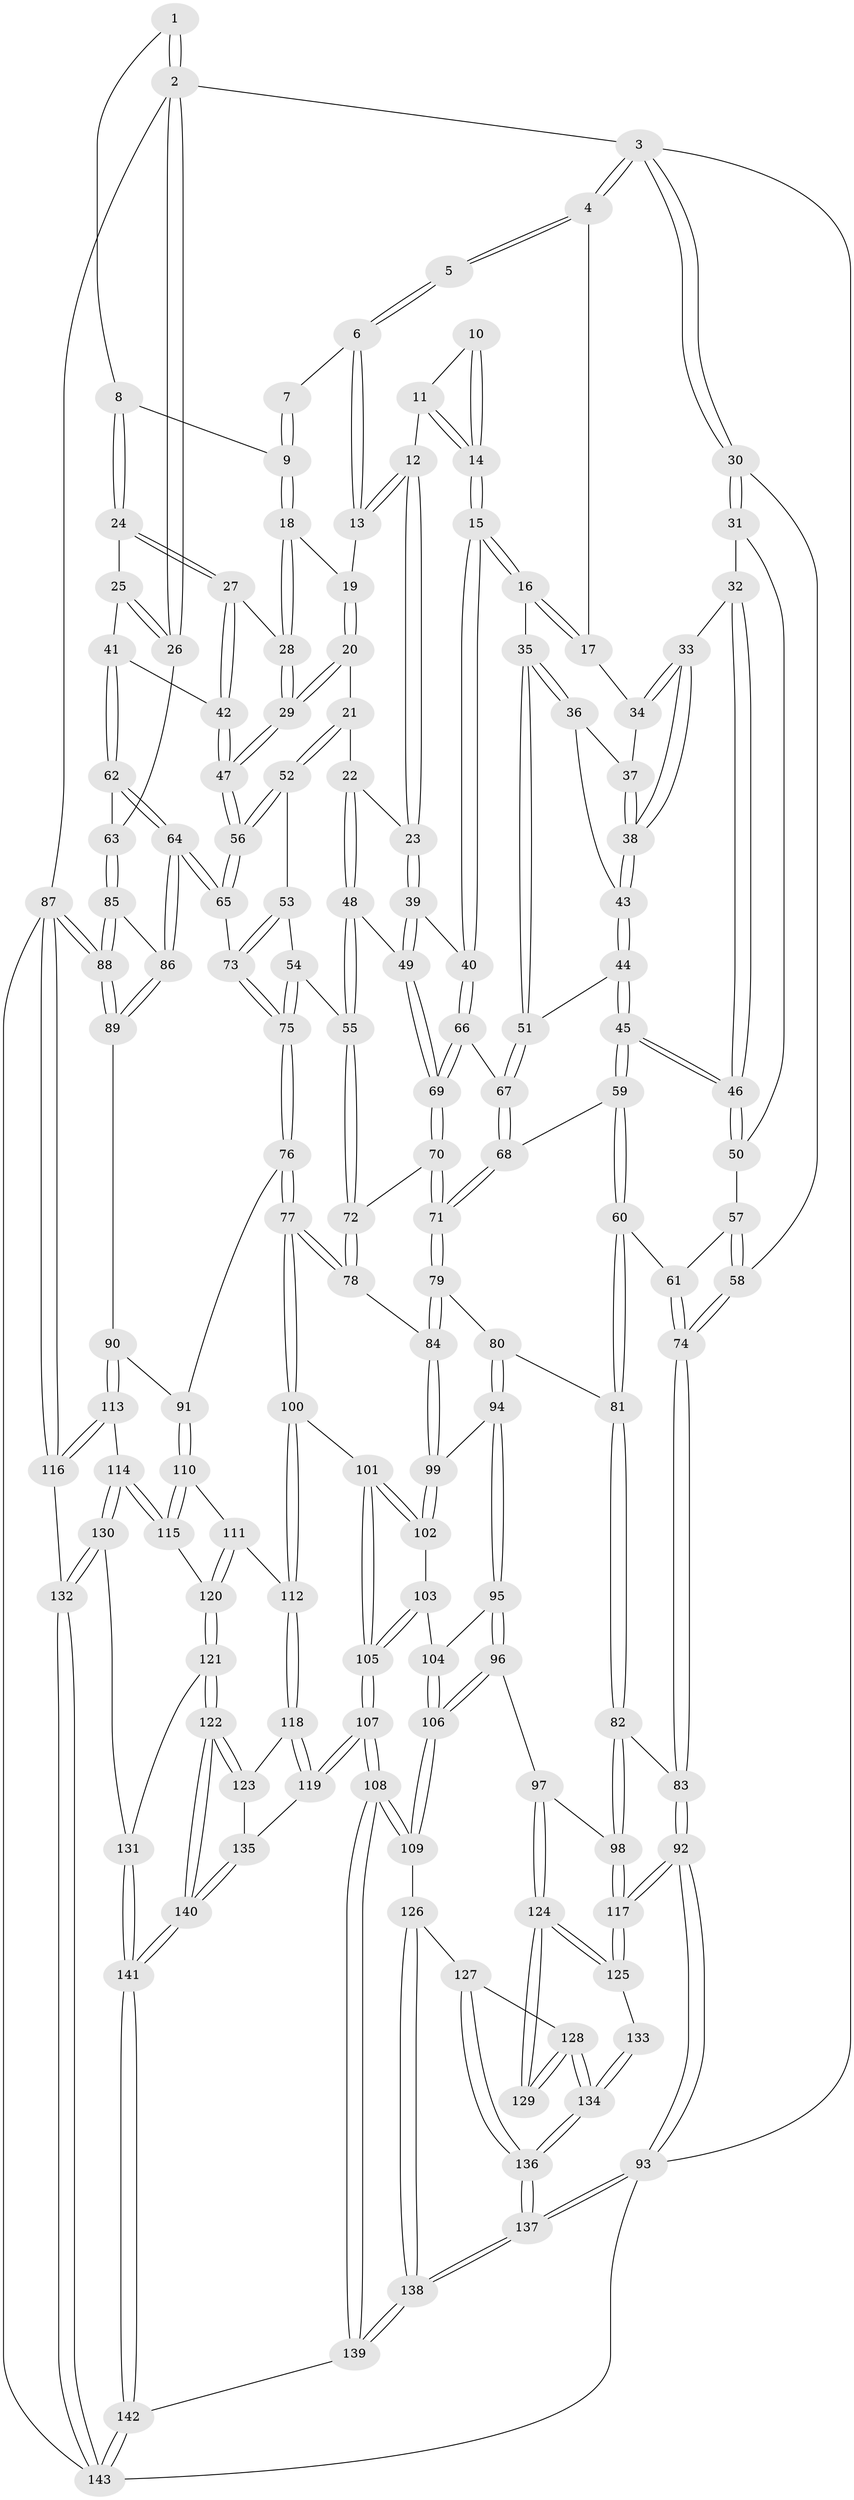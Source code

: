 // Generated by graph-tools (version 1.1) at 2025/16/03/09/25 04:16:48]
// undirected, 143 vertices, 354 edges
graph export_dot {
graph [start="1"]
  node [color=gray90,style=filled];
  1 [pos="+0.884947486224141+0"];
  2 [pos="+1+0"];
  3 [pos="+0+0"];
  4 [pos="+0.29251495973620023+0"];
  5 [pos="+0.48152366357058163+0"];
  6 [pos="+0.613788948127549+0"];
  7 [pos="+0.8457003032544483+0"];
  8 [pos="+0.8933319672469177+0"];
  9 [pos="+0.7763990213244262+0.045861275269056444"];
  10 [pos="+0.49173362311170454+0"];
  11 [pos="+0.5200547980657757+0.08265838223196359"];
  12 [pos="+0.5643037293018534+0.08271343523643689"];
  13 [pos="+0.6376423680389949+0"];
  14 [pos="+0.46253533353515436+0.11199097284553786"];
  15 [pos="+0.3980379960229807+0.15818519115402738"];
  16 [pos="+0.3957110598918377+0.15707858040291792"];
  17 [pos="+0.29118064973034447+0"];
  18 [pos="+0.7723103472731118+0.05257312167779138"];
  19 [pos="+0.651302975363534+0"];
  20 [pos="+0.6871177627897047+0.1324630501357899"];
  21 [pos="+0.6610629293144314+0.1455543392185274"];
  22 [pos="+0.6078460291922189+0.12892978108949565"];
  23 [pos="+0.5873138179273376+0.11372790197041985"];
  24 [pos="+0.9099652130250793+0.0646088390586341"];
  25 [pos="+0.9535043739860506+0.07425090082738797"];
  26 [pos="+1+0.04952647482297844"];
  27 [pos="+0.8796861120197634+0.10209385333540957"];
  28 [pos="+0.775499861088654+0.10502248856336997"];
  29 [pos="+0.7417698956557672+0.13951364472821276"];
  30 [pos="+0+0"];
  31 [pos="+0.019089494415165997+0.08090602306970791"];
  32 [pos="+0.13422474594020126+0.09760381929873024"];
  33 [pos="+0.15717655239613382+0.09063083169741412"];
  34 [pos="+0.20536851651535382+0.04011575844722579"];
  35 [pos="+0.38844207427424865+0.16020186723247165"];
  36 [pos="+0.26343457528569886+0.1462425719150942"];
  37 [pos="+0.23841449893750954+0.1094711390459198"];
  38 [pos="+0.20038577469518157+0.16395553518363337"];
  39 [pos="+0.46747988842024274+0.2266323389659672"];
  40 [pos="+0.40215611636262566+0.16363735378652616"];
  41 [pos="+0.9757032222505191+0.21264798568515794"];
  42 [pos="+0.895659305947584+0.20878501813844091"];
  43 [pos="+0.20626064948881342+0.17639594789229254"];
  44 [pos="+0.19202697701641472+0.2463219068034731"];
  45 [pos="+0.18392167329846545+0.2526960088805665"];
  46 [pos="+0.12477793439553098+0.2021294166787302"];
  47 [pos="+0.8072078151308475+0.2912226354003926"];
  48 [pos="+0.5082866656202031+0.2632903162088475"];
  49 [pos="+0.48161812612713534+0.24481625675826293"];
  50 [pos="+0.08323535665886744+0.19935961457239473"];
  51 [pos="+0.2944422909979059+0.23838932862504353"];
  52 [pos="+0.627078201806811+0.25552637830127756"];
  53 [pos="+0.5715104531488558+0.28647465010718476"];
  54 [pos="+0.5525719812969019+0.2941092426703061"];
  55 [pos="+0.5349209692732851+0.2893166040064107"];
  56 [pos="+0.8040199411132857+0.30375325098997213"];
  57 [pos="+0.06657693550363553+0.21608562023371047"];
  58 [pos="+0+0.2193947697731199"];
  59 [pos="+0.15811166294214174+0.33030684714043085"];
  60 [pos="+0.13666810858320433+0.3492891761372903"];
  61 [pos="+0.06923480272623755+0.31657328831785325"];
  62 [pos="+1+0.24570636069590965"];
  63 [pos="+1+0.24015295690473326"];
  64 [pos="+0.8380591127359959+0.39860458272764304"];
  65 [pos="+0.8173613966806829+0.3834947149691709"];
  66 [pos="+0.3493797430995912+0.3311494583565456"];
  67 [pos="+0.3064620652090605+0.3229610858922099"];
  68 [pos="+0.2683806267166726+0.3560723963053559"];
  69 [pos="+0.3774099530079835+0.35428957222379576"];
  70 [pos="+0.3812991379139947+0.37353337276476006"];
  71 [pos="+0.3078022429216486+0.44798993682776"];
  72 [pos="+0.45766849401924525+0.4147662193246467"];
  73 [pos="+0.7799169482123802+0.39911021248662465"];
  74 [pos="+0+0.27486613507942004"];
  75 [pos="+0.6397372284275052+0.474160896630126"];
  76 [pos="+0.5820822577199369+0.5794338047309858"];
  77 [pos="+0.5417298551269415+0.5916987496945502"];
  78 [pos="+0.4797671161527647+0.5604267865987893"];
  79 [pos="+0.3067116304256071+0.45479084120092605"];
  80 [pos="+0.14383748216917203+0.5008603781581003"];
  81 [pos="+0.12088607470215185+0.4884562370132512"];
  82 [pos="+0.03965367950930671+0.5181473331150241"];
  83 [pos="+0+0.5012867544332799"];
  84 [pos="+0.40288821596165303+0.560445041420455"];
  85 [pos="+1+0.3345992874167136"];
  86 [pos="+0.8440394880570968+0.40683953880904233"];
  87 [pos="+1+0.8496754072032559"];
  88 [pos="+1+0.5619069117429879"];
  89 [pos="+0.8998980908257933+0.50845713990768"];
  90 [pos="+0.826735010625712+0.6358357459258783"];
  91 [pos="+0.6471983862235998+0.6151802575027162"];
  92 [pos="+0+0.7841001386894823"];
  93 [pos="+0+1"];
  94 [pos="+0.2144284284371236+0.6124490838865925"];
  95 [pos="+0.1766636824464556+0.6743624582590412"];
  96 [pos="+0.1318860929539325+0.7363377291007378"];
  97 [pos="+0.1293825778275039+0.7368350402441897"];
  98 [pos="+0.0746535929777288+0.7087077612627026"];
  99 [pos="+0.30583122184060074+0.6291773205619231"];
  100 [pos="+0.5196911415268821+0.6828456058863444"];
  101 [pos="+0.37472926404137974+0.7584153280996138"];
  102 [pos="+0.3059509556814598+0.6301692481936612"];
  103 [pos="+0.2797407083896846+0.7114363642330105"];
  104 [pos="+0.26238275711711284+0.7284088217498697"];
  105 [pos="+0.34584045399984437+0.8231797454963699"];
  106 [pos="+0.21879577834655548+0.7930629755332856"];
  107 [pos="+0.33965783881615+0.8486659832852604"];
  108 [pos="+0.31910988174365024+0.8634707488546188"];
  109 [pos="+0.24492687231189017+0.8294295209440724"];
  110 [pos="+0.685388551671479+0.7427453771514344"];
  111 [pos="+0.6318769331872346+0.790843247386909"];
  112 [pos="+0.5255233251749214+0.7148207741925863"];
  113 [pos="+0.8610505512523877+0.7353326629934157"];
  114 [pos="+0.7609864970040052+0.8072228666198666"];
  115 [pos="+0.7606953243172879+0.8070494626877744"];
  116 [pos="+1+0.8200982896480058"];
  117 [pos="+0+0.7826242720401655"];
  118 [pos="+0.5180898981292829+0.7772414643516009"];
  119 [pos="+0.3560006458035569+0.8510089619851634"];
  120 [pos="+0.6348443316103369+0.8085869477881319"];
  121 [pos="+0.622645438864766+0.8622960596340309"];
  122 [pos="+0.5670983237276415+0.8912765974915593"];
  123 [pos="+0.5303409821277321+0.8410817106766847"];
  124 [pos="+0.12022657553189466+0.758300639685551"];
  125 [pos="+0+0.8289803234938139"];
  126 [pos="+0.16831165000836118+0.8844023790110809"];
  127 [pos="+0.1381121799670174+0.8764416833861499"];
  128 [pos="+0.09502593979335329+0.8396946149899308"];
  129 [pos="+0.09331195282765915+0.8357462763390293"];
  130 [pos="+0.7456628367312766+0.8722860828384924"];
  131 [pos="+0.7203433520057191+0.8820472471003711"];
  132 [pos="+0.8232018526566942+0.9600031532182107"];
  133 [pos="+0.014694035787468324+0.8452633453248117"];
  134 [pos="+0.05785987471787299+0.954401778557014"];
  135 [pos="+0.42106127740768967+0.8774315633945378"];
  136 [pos="+0.056070575434564826+1"];
  137 [pos="+0.0026125299233478528+1"];
  138 [pos="+0.21296224774768752+1"];
  139 [pos="+0.27754140635005475+1"];
  140 [pos="+0.5437398747703605+1"];
  141 [pos="+0.5528949988670795+1"];
  142 [pos="+0.5528696005252894+1"];
  143 [pos="+0.7849343095997574+1"];
  1 -- 2;
  1 -- 2;
  1 -- 8;
  2 -- 3;
  2 -- 26;
  2 -- 26;
  2 -- 87;
  3 -- 4;
  3 -- 4;
  3 -- 30;
  3 -- 30;
  3 -- 93;
  4 -- 5;
  4 -- 5;
  4 -- 17;
  5 -- 6;
  5 -- 6;
  6 -- 7;
  6 -- 13;
  6 -- 13;
  7 -- 9;
  7 -- 9;
  8 -- 9;
  8 -- 24;
  8 -- 24;
  9 -- 18;
  9 -- 18;
  10 -- 11;
  10 -- 14;
  10 -- 14;
  11 -- 12;
  11 -- 14;
  11 -- 14;
  12 -- 13;
  12 -- 13;
  12 -- 23;
  12 -- 23;
  13 -- 19;
  14 -- 15;
  14 -- 15;
  15 -- 16;
  15 -- 16;
  15 -- 40;
  15 -- 40;
  16 -- 17;
  16 -- 17;
  16 -- 35;
  17 -- 34;
  18 -- 19;
  18 -- 28;
  18 -- 28;
  19 -- 20;
  19 -- 20;
  20 -- 21;
  20 -- 29;
  20 -- 29;
  21 -- 22;
  21 -- 52;
  21 -- 52;
  22 -- 23;
  22 -- 48;
  22 -- 48;
  23 -- 39;
  23 -- 39;
  24 -- 25;
  24 -- 27;
  24 -- 27;
  25 -- 26;
  25 -- 26;
  25 -- 41;
  26 -- 63;
  27 -- 28;
  27 -- 42;
  27 -- 42;
  28 -- 29;
  28 -- 29;
  29 -- 47;
  29 -- 47;
  30 -- 31;
  30 -- 31;
  30 -- 58;
  31 -- 32;
  31 -- 50;
  32 -- 33;
  32 -- 46;
  32 -- 46;
  33 -- 34;
  33 -- 34;
  33 -- 38;
  33 -- 38;
  34 -- 37;
  35 -- 36;
  35 -- 36;
  35 -- 51;
  35 -- 51;
  36 -- 37;
  36 -- 43;
  37 -- 38;
  37 -- 38;
  38 -- 43;
  38 -- 43;
  39 -- 40;
  39 -- 49;
  39 -- 49;
  40 -- 66;
  40 -- 66;
  41 -- 42;
  41 -- 62;
  41 -- 62;
  42 -- 47;
  42 -- 47;
  43 -- 44;
  43 -- 44;
  44 -- 45;
  44 -- 45;
  44 -- 51;
  45 -- 46;
  45 -- 46;
  45 -- 59;
  45 -- 59;
  46 -- 50;
  46 -- 50;
  47 -- 56;
  47 -- 56;
  48 -- 49;
  48 -- 55;
  48 -- 55;
  49 -- 69;
  49 -- 69;
  50 -- 57;
  51 -- 67;
  51 -- 67;
  52 -- 53;
  52 -- 56;
  52 -- 56;
  53 -- 54;
  53 -- 73;
  53 -- 73;
  54 -- 55;
  54 -- 75;
  54 -- 75;
  55 -- 72;
  55 -- 72;
  56 -- 65;
  56 -- 65;
  57 -- 58;
  57 -- 58;
  57 -- 61;
  58 -- 74;
  58 -- 74;
  59 -- 60;
  59 -- 60;
  59 -- 68;
  60 -- 61;
  60 -- 81;
  60 -- 81;
  61 -- 74;
  61 -- 74;
  62 -- 63;
  62 -- 64;
  62 -- 64;
  63 -- 85;
  63 -- 85;
  64 -- 65;
  64 -- 65;
  64 -- 86;
  64 -- 86;
  65 -- 73;
  66 -- 67;
  66 -- 69;
  66 -- 69;
  67 -- 68;
  67 -- 68;
  68 -- 71;
  68 -- 71;
  69 -- 70;
  69 -- 70;
  70 -- 71;
  70 -- 71;
  70 -- 72;
  71 -- 79;
  71 -- 79;
  72 -- 78;
  72 -- 78;
  73 -- 75;
  73 -- 75;
  74 -- 83;
  74 -- 83;
  75 -- 76;
  75 -- 76;
  76 -- 77;
  76 -- 77;
  76 -- 91;
  77 -- 78;
  77 -- 78;
  77 -- 100;
  77 -- 100;
  78 -- 84;
  79 -- 80;
  79 -- 84;
  79 -- 84;
  80 -- 81;
  80 -- 94;
  80 -- 94;
  81 -- 82;
  81 -- 82;
  82 -- 83;
  82 -- 98;
  82 -- 98;
  83 -- 92;
  83 -- 92;
  84 -- 99;
  84 -- 99;
  85 -- 86;
  85 -- 88;
  85 -- 88;
  86 -- 89;
  86 -- 89;
  87 -- 88;
  87 -- 88;
  87 -- 116;
  87 -- 116;
  87 -- 143;
  88 -- 89;
  88 -- 89;
  89 -- 90;
  90 -- 91;
  90 -- 113;
  90 -- 113;
  91 -- 110;
  91 -- 110;
  92 -- 93;
  92 -- 93;
  92 -- 117;
  92 -- 117;
  93 -- 137;
  93 -- 137;
  93 -- 143;
  94 -- 95;
  94 -- 95;
  94 -- 99;
  95 -- 96;
  95 -- 96;
  95 -- 104;
  96 -- 97;
  96 -- 106;
  96 -- 106;
  97 -- 98;
  97 -- 124;
  97 -- 124;
  98 -- 117;
  98 -- 117;
  99 -- 102;
  99 -- 102;
  100 -- 101;
  100 -- 112;
  100 -- 112;
  101 -- 102;
  101 -- 102;
  101 -- 105;
  101 -- 105;
  102 -- 103;
  103 -- 104;
  103 -- 105;
  103 -- 105;
  104 -- 106;
  104 -- 106;
  105 -- 107;
  105 -- 107;
  106 -- 109;
  106 -- 109;
  107 -- 108;
  107 -- 108;
  107 -- 119;
  107 -- 119;
  108 -- 109;
  108 -- 109;
  108 -- 139;
  108 -- 139;
  109 -- 126;
  110 -- 111;
  110 -- 115;
  110 -- 115;
  111 -- 112;
  111 -- 120;
  111 -- 120;
  112 -- 118;
  112 -- 118;
  113 -- 114;
  113 -- 116;
  113 -- 116;
  114 -- 115;
  114 -- 115;
  114 -- 130;
  114 -- 130;
  115 -- 120;
  116 -- 132;
  117 -- 125;
  117 -- 125;
  118 -- 119;
  118 -- 119;
  118 -- 123;
  119 -- 135;
  120 -- 121;
  120 -- 121;
  121 -- 122;
  121 -- 122;
  121 -- 131;
  122 -- 123;
  122 -- 123;
  122 -- 140;
  122 -- 140;
  123 -- 135;
  124 -- 125;
  124 -- 125;
  124 -- 129;
  124 -- 129;
  125 -- 133;
  126 -- 127;
  126 -- 138;
  126 -- 138;
  127 -- 128;
  127 -- 136;
  127 -- 136;
  128 -- 129;
  128 -- 129;
  128 -- 134;
  128 -- 134;
  130 -- 131;
  130 -- 132;
  130 -- 132;
  131 -- 141;
  131 -- 141;
  132 -- 143;
  132 -- 143;
  133 -- 134;
  133 -- 134;
  134 -- 136;
  134 -- 136;
  135 -- 140;
  135 -- 140;
  136 -- 137;
  136 -- 137;
  137 -- 138;
  137 -- 138;
  138 -- 139;
  138 -- 139;
  139 -- 142;
  140 -- 141;
  140 -- 141;
  141 -- 142;
  141 -- 142;
  142 -- 143;
  142 -- 143;
}
